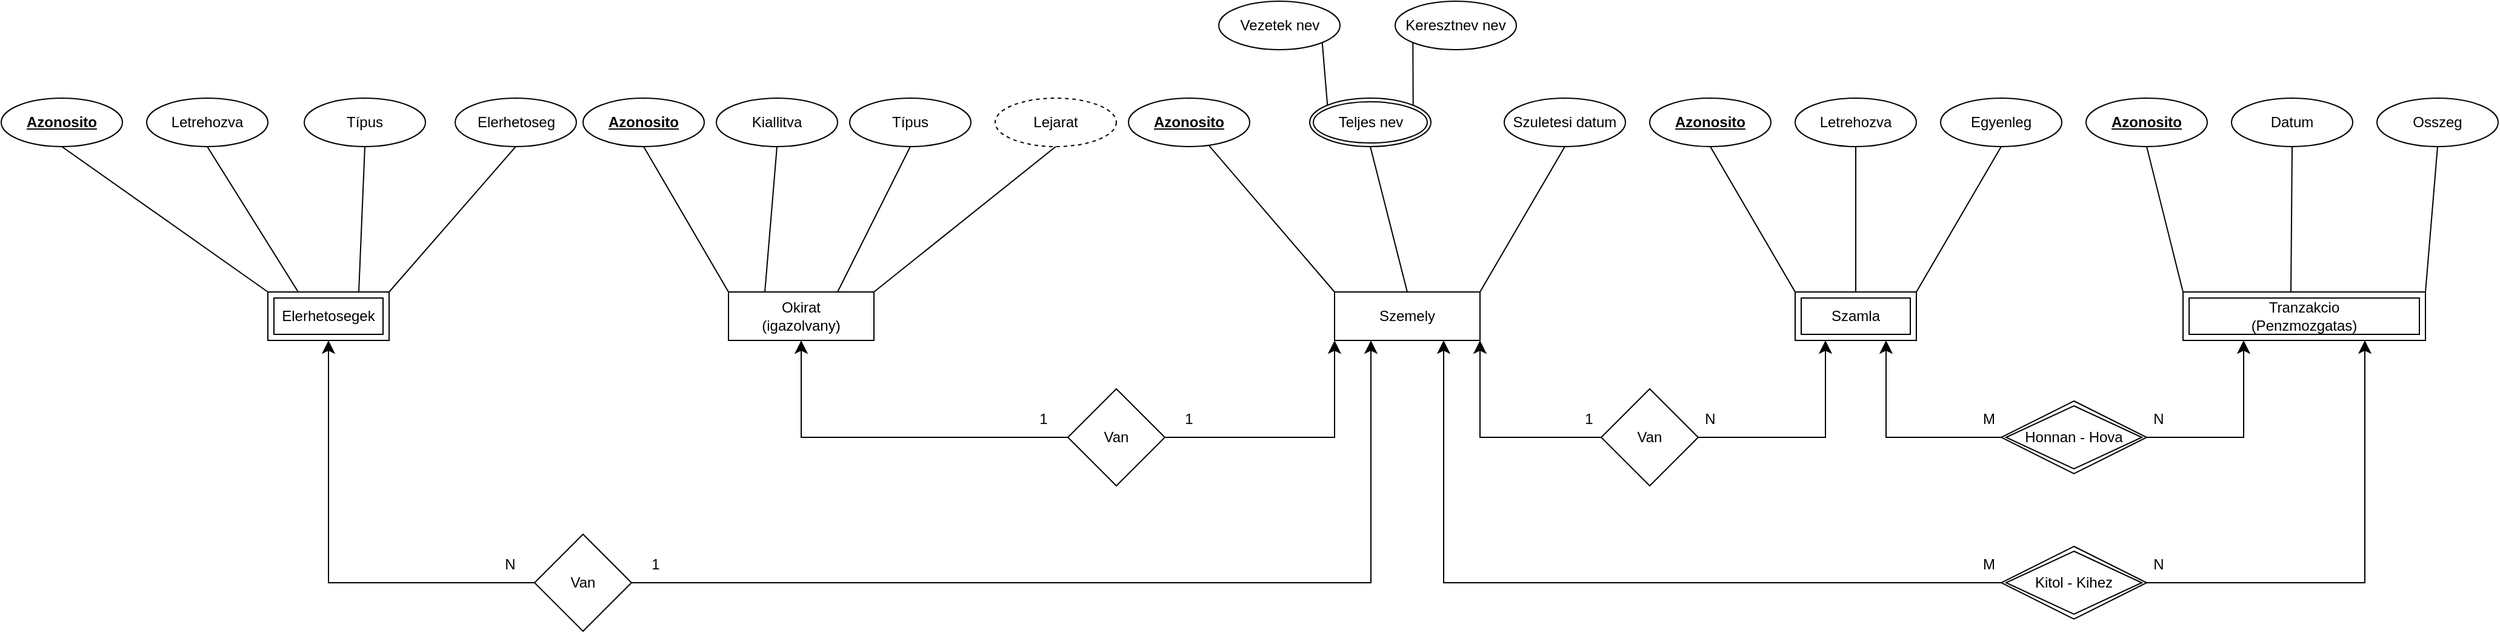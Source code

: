 <mxfile version="22.1.6" type="device">
  <diagram id="ZhcR84m63UL_yrtATr14" name="Page-1">
    <mxGraphModel dx="2474" dy="446" grid="1" gridSize="10" guides="1" tooltips="1" connect="1" arrows="1" fold="1" page="1" pageScale="1" pageWidth="1600" pageHeight="900" background="#ffffff" math="0" shadow="0">
      <root>
        <mxCell id="0" />
        <mxCell id="1" parent="0" />
        <mxCell id="3jbmsUtakSOqrdovEyNH-1" value="Szemely" style="rounded=0;whiteSpace=wrap;html=1;" parent="1" vertex="1">
          <mxGeometry x="180" y="240" width="120" height="40" as="geometry" />
        </mxCell>
        <mxCell id="3jbmsUtakSOqrdovEyNH-2" value="Van" style="rhombus;whiteSpace=wrap;html=1;" parent="1" vertex="1">
          <mxGeometry x="-40" y="320" width="80" height="80" as="geometry" />
        </mxCell>
        <mxCell id="3jbmsUtakSOqrdovEyNH-5" value="Teljes nev" style="ellipse;shape=doubleEllipse;margin=3;whiteSpace=wrap;html=1;align=center;" parent="1" vertex="1">
          <mxGeometry x="159.5" y="80" width="100" height="40" as="geometry" />
        </mxCell>
        <mxCell id="3jbmsUtakSOqrdovEyNH-6" value="&lt;div&gt;Vezetek nev&lt;/div&gt;" style="ellipse;whiteSpace=wrap;html=1;align=center;" parent="1" vertex="1">
          <mxGeometry x="84.5" width="100" height="40" as="geometry" />
        </mxCell>
        <mxCell id="3jbmsUtakSOqrdovEyNH-7" value="&lt;div&gt;Keresztnev nev&lt;/div&gt;" style="ellipse;whiteSpace=wrap;html=1;align=center;" parent="1" vertex="1">
          <mxGeometry x="230" width="100" height="40" as="geometry" />
        </mxCell>
        <mxCell id="3jbmsUtakSOqrdovEyNH-9" value="" style="endArrow=none;html=1;rounded=0;exitX=1;exitY=1;exitDx=0;exitDy=0;entryX=0;entryY=0;entryDx=0;entryDy=0;" parent="1" source="3jbmsUtakSOqrdovEyNH-6" target="3jbmsUtakSOqrdovEyNH-5" edge="1">
          <mxGeometry relative="1" as="geometry">
            <mxPoint x="310" y="170" as="sourcePoint" />
            <mxPoint x="470" y="170" as="targetPoint" />
          </mxGeometry>
        </mxCell>
        <mxCell id="3jbmsUtakSOqrdovEyNH-10" value="" style="endArrow=none;html=1;rounded=0;exitX=1;exitY=0;exitDx=0;exitDy=0;entryX=0;entryY=1;entryDx=0;entryDy=0;" parent="1" source="3jbmsUtakSOqrdovEyNH-5" target="3jbmsUtakSOqrdovEyNH-7" edge="1">
          <mxGeometry relative="1" as="geometry">
            <mxPoint x="560" y="180" as="sourcePoint" />
            <mxPoint x="720" y="180" as="targetPoint" />
          </mxGeometry>
        </mxCell>
        <mxCell id="3jbmsUtakSOqrdovEyNH-11" value="" style="endArrow=none;html=1;rounded=0;exitX=0.5;exitY=1;exitDx=0;exitDy=0;entryX=0.5;entryY=0;entryDx=0;entryDy=0;" parent="1" source="3jbmsUtakSOqrdovEyNH-5" target="3jbmsUtakSOqrdovEyNH-1" edge="1">
          <mxGeometry relative="1" as="geometry">
            <mxPoint x="560" y="180" as="sourcePoint" />
            <mxPoint x="720" y="180" as="targetPoint" />
          </mxGeometry>
        </mxCell>
        <mxCell id="3jbmsUtakSOqrdovEyNH-12" value="&lt;b&gt;&lt;u&gt;Azonosito&lt;/u&gt;&lt;/b&gt;" style="ellipse;whiteSpace=wrap;html=1;align=center;" parent="1" vertex="1">
          <mxGeometry x="10" y="80" width="100" height="40" as="geometry" />
        </mxCell>
        <mxCell id="3jbmsUtakSOqrdovEyNH-14" value="" style="endArrow=none;html=1;rounded=0;exitX=0;exitY=0;exitDx=0;exitDy=0;" parent="1" source="3jbmsUtakSOqrdovEyNH-1" target="3jbmsUtakSOqrdovEyNH-12" edge="1">
          <mxGeometry relative="1" as="geometry">
            <mxPoint x="190" y="230" as="sourcePoint" />
            <mxPoint x="720" y="180" as="targetPoint" />
          </mxGeometry>
        </mxCell>
        <mxCell id="3jbmsUtakSOqrdovEyNH-15" value="Szamla" style="shape=ext;margin=3;double=1;whiteSpace=wrap;html=1;align=center;" parent="1" vertex="1">
          <mxGeometry x="560" y="240" width="100" height="40" as="geometry" />
        </mxCell>
        <mxCell id="3jbmsUtakSOqrdovEyNH-24" value="&lt;div&gt;Szuletesi datum&lt;/div&gt;" style="ellipse;whiteSpace=wrap;html=1;align=center;" parent="1" vertex="1">
          <mxGeometry x="320" y="80" width="100" height="40" as="geometry" />
        </mxCell>
        <mxCell id="3jbmsUtakSOqrdovEyNH-29" value="" style="endArrow=none;html=1;rounded=0;exitX=0.5;exitY=1;exitDx=0;exitDy=0;entryX=1;entryY=0;entryDx=0;entryDy=0;" parent="1" source="3jbmsUtakSOqrdovEyNH-24" target="3jbmsUtakSOqrdovEyNH-1" edge="1">
          <mxGeometry relative="1" as="geometry">
            <mxPoint x="310" y="270" as="sourcePoint" />
            <mxPoint x="390" y="270" as="targetPoint" />
          </mxGeometry>
        </mxCell>
        <mxCell id="3jbmsUtakSOqrdovEyNH-30" value="" style="resizable=0;html=1;whiteSpace=wrap;align=right;verticalAlign=bottom;" parent="3jbmsUtakSOqrdovEyNH-29" connectable="0" vertex="1">
          <mxGeometry x="1" relative="1" as="geometry" />
        </mxCell>
        <mxCell id="3jbmsUtakSOqrdovEyNH-31" value="Van" style="rhombus;whiteSpace=wrap;html=1;" parent="1" vertex="1">
          <mxGeometry x="400" y="320" width="80" height="80" as="geometry" />
        </mxCell>
        <mxCell id="3jbmsUtakSOqrdovEyNH-38" value="&lt;b&gt;&lt;u&gt;Azonosito&lt;/u&gt;&lt;/b&gt;" style="ellipse;whiteSpace=wrap;html=1;align=center;" parent="1" vertex="1">
          <mxGeometry x="-440" y="80" width="100" height="40" as="geometry" />
        </mxCell>
        <mxCell id="3jbmsUtakSOqrdovEyNH-39" value="" style="endArrow=none;html=1;rounded=0;exitX=0;exitY=0;exitDx=0;exitDy=0;entryX=0.5;entryY=1;entryDx=0;entryDy=0;" parent="1" source="3jbmsUtakSOqrdovEyNH-68" target="3jbmsUtakSOqrdovEyNH-38" edge="1">
          <mxGeometry relative="1" as="geometry">
            <mxPoint x="-300.5" y="120" as="sourcePoint" />
            <mxPoint x="-140" y="130" as="targetPoint" />
          </mxGeometry>
        </mxCell>
        <mxCell id="3jbmsUtakSOqrdovEyNH-40" value="Kiallitva" style="ellipse;whiteSpace=wrap;html=1;align=center;" parent="1" vertex="1">
          <mxGeometry x="-330" y="80" width="100" height="40" as="geometry" />
        </mxCell>
        <mxCell id="3jbmsUtakSOqrdovEyNH-41" value="Lejarat" style="ellipse;whiteSpace=wrap;html=1;align=center;dashed=1;" parent="1" vertex="1">
          <mxGeometry x="-100" y="80" width="100" height="40" as="geometry" />
        </mxCell>
        <mxCell id="3jbmsUtakSOqrdovEyNH-44" value="" style="endArrow=none;html=1;rounded=0;exitX=0.25;exitY=0;exitDx=0;exitDy=0;entryX=0.5;entryY=1;entryDx=0;entryDy=0;" parent="1" source="3jbmsUtakSOqrdovEyNH-68" target="3jbmsUtakSOqrdovEyNH-40" edge="1">
          <mxGeometry relative="1" as="geometry">
            <mxPoint x="-300.5" y="160" as="sourcePoint" />
            <mxPoint x="-200" y="325" as="targetPoint" />
          </mxGeometry>
        </mxCell>
        <mxCell id="3jbmsUtakSOqrdovEyNH-45" value="" style="endArrow=none;html=1;rounded=0;exitX=1;exitY=0;exitDx=0;exitDy=0;entryX=0.5;entryY=1;entryDx=0;entryDy=0;" parent="1" source="3jbmsUtakSOqrdovEyNH-68" target="3jbmsUtakSOqrdovEyNH-41" edge="1">
          <mxGeometry relative="1" as="geometry">
            <mxPoint x="-240" y="160" as="sourcePoint" />
            <mxPoint x="-270" y="200" as="targetPoint" />
          </mxGeometry>
        </mxCell>
        <mxCell id="3jbmsUtakSOqrdovEyNH-46" value="Típus" style="ellipse;whiteSpace=wrap;html=1;align=center;" parent="1" vertex="1">
          <mxGeometry x="-220" y="80" width="100" height="40" as="geometry" />
        </mxCell>
        <mxCell id="3jbmsUtakSOqrdovEyNH-47" value="" style="endArrow=none;html=1;rounded=0;exitX=0.75;exitY=0;exitDx=0;exitDy=0;entryX=0.5;entryY=1;entryDx=0;entryDy=0;" parent="1" source="3jbmsUtakSOqrdovEyNH-68" target="3jbmsUtakSOqrdovEyNH-46" edge="1">
          <mxGeometry relative="1" as="geometry">
            <mxPoint x="-250.5" y="120" as="sourcePoint" />
            <mxPoint x="-170" y="110" as="targetPoint" />
          </mxGeometry>
        </mxCell>
        <mxCell id="3jbmsUtakSOqrdovEyNH-49" value="Van" style="rhombus;whiteSpace=wrap;html=1;" parent="1" vertex="1">
          <mxGeometry x="-480" y="440" width="80" height="80" as="geometry" />
        </mxCell>
        <mxCell id="3jbmsUtakSOqrdovEyNH-51" value="Elerhetosegek" style="shape=ext;margin=3;double=1;whiteSpace=wrap;html=1;align=center;" parent="1" vertex="1">
          <mxGeometry x="-700" y="240" width="100" height="40" as="geometry" />
        </mxCell>
        <mxCell id="3jbmsUtakSOqrdovEyNH-54" value="&lt;b&gt;&lt;u&gt;Azonosito&lt;/u&gt;&lt;/b&gt;" style="ellipse;whiteSpace=wrap;html=1;align=center;" parent="1" vertex="1">
          <mxGeometry x="-920" y="80" width="100" height="40" as="geometry" />
        </mxCell>
        <mxCell id="3jbmsUtakSOqrdovEyNH-55" value="" style="endArrow=none;html=1;rounded=0;exitX=0;exitY=0;exitDx=0;exitDy=0;entryX=0.5;entryY=1;entryDx=0;entryDy=0;" parent="1" source="3jbmsUtakSOqrdovEyNH-51" target="3jbmsUtakSOqrdovEyNH-54" edge="1">
          <mxGeometry relative="1" as="geometry">
            <mxPoint x="-354" y="125" as="sourcePoint" />
            <mxPoint x="-460" y="170" as="targetPoint" />
          </mxGeometry>
        </mxCell>
        <mxCell id="3jbmsUtakSOqrdovEyNH-56" value="Letrehozva" style="ellipse;whiteSpace=wrap;html=1;align=center;" parent="1" vertex="1">
          <mxGeometry x="-800" y="80" width="100" height="40" as="geometry" />
        </mxCell>
        <mxCell id="3jbmsUtakSOqrdovEyNH-57" value="Elerhetoseg" style="ellipse;whiteSpace=wrap;html=1;align=center;" parent="1" vertex="1">
          <mxGeometry x="-545.5" y="80" width="100" height="40" as="geometry" />
        </mxCell>
        <mxCell id="3jbmsUtakSOqrdovEyNH-58" value="" style="endArrow=none;html=1;rounded=0;exitX=0.25;exitY=0;exitDx=0;exitDy=0;entryX=0.5;entryY=1;entryDx=0;entryDy=0;" parent="1" source="3jbmsUtakSOqrdovEyNH-51" target="3jbmsUtakSOqrdovEyNH-56" edge="1">
          <mxGeometry relative="1" as="geometry">
            <mxPoint x="-414" y="320" as="sourcePoint" />
            <mxPoint x="-520" y="365" as="targetPoint" />
          </mxGeometry>
        </mxCell>
        <mxCell id="3jbmsUtakSOqrdovEyNH-59" value="" style="endArrow=none;html=1;rounded=0;exitX=1;exitY=0;exitDx=0;exitDy=0;entryX=0.5;entryY=1;entryDx=0;entryDy=0;" parent="1" source="3jbmsUtakSOqrdovEyNH-51" target="3jbmsUtakSOqrdovEyNH-57" edge="1">
          <mxGeometry relative="1" as="geometry">
            <mxPoint x="-560" y="200" as="sourcePoint" />
            <mxPoint x="-590" y="240" as="targetPoint" />
          </mxGeometry>
        </mxCell>
        <mxCell id="3jbmsUtakSOqrdovEyNH-60" value="Típus" style="ellipse;whiteSpace=wrap;html=1;align=center;" parent="1" vertex="1">
          <mxGeometry x="-670" y="80" width="100" height="40" as="geometry" />
        </mxCell>
        <mxCell id="3jbmsUtakSOqrdovEyNH-61" value="" style="endArrow=none;html=1;rounded=0;exitX=0.75;exitY=0;exitDx=0;exitDy=0;entryX=0.5;entryY=1;entryDx=0;entryDy=0;" parent="1" source="3jbmsUtakSOqrdovEyNH-51" target="3jbmsUtakSOqrdovEyNH-60" edge="1">
          <mxGeometry relative="1" as="geometry">
            <mxPoint x="-440" y="190" as="sourcePoint" />
            <mxPoint x="-490" y="150" as="targetPoint" />
          </mxGeometry>
        </mxCell>
        <mxCell id="3jbmsUtakSOqrdovEyNH-68" value="&lt;div&gt;Okirat&lt;/div&gt;&lt;div&gt;(igazolvany)&lt;br&gt;&lt;/div&gt;" style="rounded=0;whiteSpace=wrap;html=1;" parent="1" vertex="1">
          <mxGeometry x="-320" y="240" width="120" height="40" as="geometry" />
        </mxCell>
        <mxCell id="3jbmsUtakSOqrdovEyNH-69" value="&lt;div&gt;Tranzakcio&lt;/div&gt;&lt;div&gt;(Penzmozgatas)&lt;br&gt;&lt;/div&gt;" style="shape=ext;margin=3;double=1;whiteSpace=wrap;html=1;align=center;" parent="1" vertex="1">
          <mxGeometry x="880" y="240" width="200" height="40" as="geometry" />
        </mxCell>
        <mxCell id="3jbmsUtakSOqrdovEyNH-83" value="&lt;b&gt;&lt;u&gt;Azonosito&lt;/u&gt;&lt;/b&gt;" style="ellipse;whiteSpace=wrap;html=1;align=center;" parent="1" vertex="1">
          <mxGeometry x="800" y="80" width="100" height="40" as="geometry" />
        </mxCell>
        <mxCell id="3jbmsUtakSOqrdovEyNH-84" value="" style="endArrow=none;html=1;rounded=0;exitX=0.5;exitY=1;exitDx=0;exitDy=0;entryX=0;entryY=0;entryDx=0;entryDy=0;" parent="1" source="3jbmsUtakSOqrdovEyNH-83" target="3jbmsUtakSOqrdovEyNH-69" edge="1">
          <mxGeometry relative="1" as="geometry">
            <mxPoint x="370" y="710" as="sourcePoint" />
            <mxPoint x="440" y="670" as="targetPoint" />
          </mxGeometry>
        </mxCell>
        <mxCell id="3jbmsUtakSOqrdovEyNH-87" value="Datum" style="ellipse;whiteSpace=wrap;html=1;align=center;" parent="1" vertex="1">
          <mxGeometry x="920" y="80" width="100" height="40" as="geometry" />
        </mxCell>
        <mxCell id="3jbmsUtakSOqrdovEyNH-91" value="" style="endArrow=none;html=1;rounded=0;exitX=0.5;exitY=1;exitDx=0;exitDy=0;entryX=0.445;entryY=0;entryDx=0;entryDy=0;entryPerimeter=0;" parent="1" source="3jbmsUtakSOqrdovEyNH-87" target="3jbmsUtakSOqrdovEyNH-69" edge="1">
          <mxGeometry relative="1" as="geometry">
            <mxPoint x="580" y="730" as="sourcePoint" />
            <mxPoint x="550" y="650" as="targetPoint" />
          </mxGeometry>
        </mxCell>
        <mxCell id="3jbmsUtakSOqrdovEyNH-95" value="Kitol - Kihez" style="shape=rhombus;double=1;perimeter=rhombusPerimeter;whiteSpace=wrap;html=1;align=center;" parent="1" vertex="1">
          <mxGeometry x="730" y="450" width="120" height="60" as="geometry" />
        </mxCell>
        <mxCell id="3jbmsUtakSOqrdovEyNH-97" value="Honnan - Hova" style="shape=rhombus;double=1;perimeter=rhombusPerimeter;whiteSpace=wrap;html=1;align=center;" parent="1" vertex="1">
          <mxGeometry x="730" y="330" width="120" height="60" as="geometry" />
        </mxCell>
        <mxCell id="nA2mqKcWVyRxWZkpUI0n-1" value="&lt;b&gt;&lt;u&gt;Azonosito&lt;/u&gt;&lt;/b&gt;" style="ellipse;whiteSpace=wrap;html=1;align=center;" parent="1" vertex="1">
          <mxGeometry x="440" y="80" width="100" height="40" as="geometry" />
        </mxCell>
        <mxCell id="nA2mqKcWVyRxWZkpUI0n-2" value="Letrehozva" style="ellipse;whiteSpace=wrap;html=1;align=center;" parent="1" vertex="1">
          <mxGeometry x="560" y="80" width="100" height="40" as="geometry" />
        </mxCell>
        <mxCell id="nA2mqKcWVyRxWZkpUI0n-4" value="Egyenleg" style="ellipse;whiteSpace=wrap;html=1;align=center;" parent="1" vertex="1">
          <mxGeometry x="680" y="80" width="100" height="40" as="geometry" />
        </mxCell>
        <mxCell id="nA2mqKcWVyRxWZkpUI0n-5" value="" style="endArrow=none;html=1;rounded=0;exitX=0.5;exitY=1;exitDx=0;exitDy=0;entryX=0;entryY=0;entryDx=0;entryDy=0;" parent="1" source="nA2mqKcWVyRxWZkpUI0n-1" target="3jbmsUtakSOqrdovEyNH-15" edge="1">
          <mxGeometry relative="1" as="geometry">
            <mxPoint x="700" y="340" as="sourcePoint" />
            <mxPoint x="630" y="434" as="targetPoint" />
          </mxGeometry>
        </mxCell>
        <mxCell id="nA2mqKcWVyRxWZkpUI0n-6" value="" style="endArrow=none;html=1;rounded=0;exitX=0.5;exitY=1;exitDx=0;exitDy=0;entryX=0.5;entryY=0;entryDx=0;entryDy=0;" parent="1" source="nA2mqKcWVyRxWZkpUI0n-2" target="3jbmsUtakSOqrdovEyNH-15" edge="1">
          <mxGeometry relative="1" as="geometry">
            <mxPoint x="730" y="310" as="sourcePoint" />
            <mxPoint x="655" y="320" as="targetPoint" />
          </mxGeometry>
        </mxCell>
        <mxCell id="nA2mqKcWVyRxWZkpUI0n-8" value="" style="endArrow=none;html=1;rounded=0;exitX=0.5;exitY=1;exitDx=0;exitDy=0;entryX=1;entryY=0;entryDx=0;entryDy=0;" parent="1" source="nA2mqKcWVyRxWZkpUI0n-4" target="3jbmsUtakSOqrdovEyNH-15" edge="1">
          <mxGeometry relative="1" as="geometry">
            <mxPoint x="705" y="460" as="sourcePoint" />
            <mxPoint x="630" y="430" as="targetPoint" />
          </mxGeometry>
        </mxCell>
        <mxCell id="swxgn1POPDVMR8X_cBkS-1" value="Osszeg" style="ellipse;whiteSpace=wrap;html=1;align=center;" parent="1" vertex="1">
          <mxGeometry x="1040" y="80" width="100" height="40" as="geometry" />
        </mxCell>
        <mxCell id="swxgn1POPDVMR8X_cBkS-2" value="" style="endArrow=none;html=1;rounded=0;entryX=1;entryY=0;entryDx=0;entryDy=0;" parent="1" target="3jbmsUtakSOqrdovEyNH-69" edge="1">
          <mxGeometry relative="1" as="geometry">
            <mxPoint x="1090" y="120" as="sourcePoint" />
            <mxPoint x="570" y="650" as="targetPoint" />
          </mxGeometry>
        </mxCell>
        <mxCell id="MYTNPTFV9egZMzs-0tR_-19" value="N" style="text;html=1;strokeColor=none;fillColor=none;align=center;verticalAlign=middle;whiteSpace=wrap;rounded=0;" parent="1" vertex="1">
          <mxGeometry x="-530" y="450" width="60" height="30" as="geometry" />
        </mxCell>
        <mxCell id="MYTNPTFV9egZMzs-0tR_-20" value="1" style="text;html=1;strokeColor=none;fillColor=none;align=center;verticalAlign=middle;whiteSpace=wrap;rounded=0;" parent="1" vertex="1">
          <mxGeometry x="-410" y="450" width="60" height="30" as="geometry" />
        </mxCell>
        <mxCell id="MYTNPTFV9egZMzs-0tR_-21" value="1" style="text;html=1;strokeColor=none;fillColor=none;align=center;verticalAlign=middle;whiteSpace=wrap;rounded=0;" parent="1" vertex="1">
          <mxGeometry x="-90" y="330" width="60" height="30" as="geometry" />
        </mxCell>
        <mxCell id="MYTNPTFV9egZMzs-0tR_-22" value="1" style="text;html=1;strokeColor=none;fillColor=none;align=center;verticalAlign=middle;whiteSpace=wrap;rounded=0;" parent="1" vertex="1">
          <mxGeometry x="30" y="330" width="60" height="30" as="geometry" />
        </mxCell>
        <mxCell id="MYTNPTFV9egZMzs-0tR_-23" value="1" style="text;html=1;strokeColor=none;fillColor=none;align=center;verticalAlign=middle;whiteSpace=wrap;rounded=0;" parent="1" vertex="1">
          <mxGeometry x="360" y="330" width="60" height="30" as="geometry" />
        </mxCell>
        <mxCell id="MYTNPTFV9egZMzs-0tR_-24" value="N" style="text;html=1;strokeColor=none;fillColor=none;align=center;verticalAlign=middle;whiteSpace=wrap;rounded=0;" parent="1" vertex="1">
          <mxGeometry x="460" y="330" width="60" height="30" as="geometry" />
        </mxCell>
        <mxCell id="MYTNPTFV9egZMzs-0tR_-25" value="M" style="text;html=1;strokeColor=none;fillColor=none;align=center;verticalAlign=middle;whiteSpace=wrap;rounded=0;" parent="1" vertex="1">
          <mxGeometry x="690" y="450" width="60" height="30" as="geometry" />
        </mxCell>
        <mxCell id="MYTNPTFV9egZMzs-0tR_-26" value="N" style="text;html=1;strokeColor=none;fillColor=none;align=center;verticalAlign=middle;whiteSpace=wrap;rounded=0;" parent="1" vertex="1">
          <mxGeometry x="830" y="450" width="60" height="30" as="geometry" />
        </mxCell>
        <mxCell id="MYTNPTFV9egZMzs-0tR_-27" value="N" style="text;html=1;strokeColor=none;fillColor=none;align=center;verticalAlign=middle;whiteSpace=wrap;rounded=0;" parent="1" vertex="1">
          <mxGeometry x="830" y="330" width="60" height="30" as="geometry" />
        </mxCell>
        <mxCell id="MYTNPTFV9egZMzs-0tR_-28" value="M" style="text;html=1;strokeColor=none;fillColor=none;align=center;verticalAlign=middle;whiteSpace=wrap;rounded=0;" parent="1" vertex="1">
          <mxGeometry x="690" y="330" width="60" height="30" as="geometry" />
        </mxCell>
        <mxCell id="gt_sZjT1VxLnNtB9BPc--2" value="" style="edgeStyle=segmentEdgeStyle;endArrow=classic;html=1;curved=0;rounded=0;endSize=8;startSize=8;entryX=0.25;entryY=1;entryDx=0;entryDy=0;exitX=1;exitY=0.5;exitDx=0;exitDy=0;" edge="1" parent="1" source="3jbmsUtakSOqrdovEyNH-31" target="3jbmsUtakSOqrdovEyNH-15">
          <mxGeometry width="50" height="50" relative="1" as="geometry">
            <mxPoint x="530" y="390" as="sourcePoint" />
            <mxPoint x="510" y="310" as="targetPoint" />
          </mxGeometry>
        </mxCell>
        <mxCell id="gt_sZjT1VxLnNtB9BPc--3" value="" style="edgeStyle=segmentEdgeStyle;endArrow=classic;html=1;curved=0;rounded=0;endSize=8;startSize=8;entryX=0.75;entryY=1;entryDx=0;entryDy=0;exitX=0;exitY=0.5;exitDx=0;exitDy=0;" edge="1" parent="1" source="3jbmsUtakSOqrdovEyNH-97" target="3jbmsUtakSOqrdovEyNH-15">
          <mxGeometry width="50" height="50" relative="1" as="geometry">
            <mxPoint x="460" y="360" as="sourcePoint" />
            <mxPoint x="510" y="310" as="targetPoint" />
          </mxGeometry>
        </mxCell>
        <mxCell id="gt_sZjT1VxLnNtB9BPc--4" value="" style="edgeStyle=segmentEdgeStyle;endArrow=classic;html=1;curved=0;rounded=0;endSize=8;startSize=8;entryX=0.25;entryY=1;entryDx=0;entryDy=0;exitX=1;exitY=0.5;exitDx=0;exitDy=0;" edge="1" parent="1" source="3jbmsUtakSOqrdovEyNH-97" target="3jbmsUtakSOqrdovEyNH-69">
          <mxGeometry width="50" height="50" relative="1" as="geometry">
            <mxPoint x="870" y="400" as="sourcePoint" />
            <mxPoint x="975" y="320" as="targetPoint" />
          </mxGeometry>
        </mxCell>
        <mxCell id="gt_sZjT1VxLnNtB9BPc--5" value="" style="edgeStyle=segmentEdgeStyle;endArrow=classic;html=1;curved=0;rounded=0;endSize=8;startSize=8;entryX=0.75;entryY=1;entryDx=0;entryDy=0;exitX=1;exitY=0.5;exitDx=0;exitDy=0;" edge="1" parent="1" source="3jbmsUtakSOqrdovEyNH-95" target="3jbmsUtakSOqrdovEyNH-69">
          <mxGeometry width="50" height="50" relative="1" as="geometry">
            <mxPoint x="960" y="460" as="sourcePoint" />
            <mxPoint x="1040" y="380" as="targetPoint" />
          </mxGeometry>
        </mxCell>
        <mxCell id="gt_sZjT1VxLnNtB9BPc--6" value="" style="edgeStyle=segmentEdgeStyle;endArrow=classic;html=1;curved=0;rounded=0;endSize=8;startSize=8;entryX=1;entryY=1;entryDx=0;entryDy=0;exitX=0;exitY=0.5;exitDx=0;exitDy=0;" edge="1" parent="1" source="3jbmsUtakSOqrdovEyNH-31" target="3jbmsUtakSOqrdovEyNH-1">
          <mxGeometry width="50" height="50" relative="1" as="geometry">
            <mxPoint x="260" y="360" as="sourcePoint" />
            <mxPoint x="310" y="310" as="targetPoint" />
          </mxGeometry>
        </mxCell>
        <mxCell id="gt_sZjT1VxLnNtB9BPc--7" value="" style="edgeStyle=segmentEdgeStyle;endArrow=classic;html=1;curved=0;rounded=0;endSize=8;startSize=8;entryX=0.75;entryY=1;entryDx=0;entryDy=0;exitX=0;exitY=0.5;exitDx=0;exitDy=0;" edge="1" parent="1" source="3jbmsUtakSOqrdovEyNH-95" target="3jbmsUtakSOqrdovEyNH-1">
          <mxGeometry width="50" height="50" relative="1" as="geometry">
            <mxPoint x="410" y="370" as="sourcePoint" />
            <mxPoint x="310" y="290" as="targetPoint" />
          </mxGeometry>
        </mxCell>
        <mxCell id="gt_sZjT1VxLnNtB9BPc--8" value="" style="edgeStyle=segmentEdgeStyle;endArrow=classic;html=1;curved=0;rounded=0;endSize=8;startSize=8;entryX=0;entryY=1;entryDx=0;entryDy=0;exitX=1;exitY=0.5;exitDx=0;exitDy=0;" edge="1" parent="1" source="3jbmsUtakSOqrdovEyNH-2" target="3jbmsUtakSOqrdovEyNH-1">
          <mxGeometry width="50" height="50" relative="1" as="geometry">
            <mxPoint x="109.5" y="380" as="sourcePoint" />
            <mxPoint x="159.5" y="330" as="targetPoint" />
          </mxGeometry>
        </mxCell>
        <mxCell id="gt_sZjT1VxLnNtB9BPc--9" value="" style="edgeStyle=segmentEdgeStyle;endArrow=classic;html=1;curved=0;rounded=0;endSize=8;startSize=8;entryX=0.25;entryY=1;entryDx=0;entryDy=0;exitX=1;exitY=0.5;exitDx=0;exitDy=0;" edge="1" parent="1" source="3jbmsUtakSOqrdovEyNH-49" target="3jbmsUtakSOqrdovEyNH-1">
          <mxGeometry width="50" height="50" relative="1" as="geometry">
            <mxPoint x="159.5" y="420" as="sourcePoint" />
            <mxPoint x="209.5" y="370" as="targetPoint" />
          </mxGeometry>
        </mxCell>
        <mxCell id="gt_sZjT1VxLnNtB9BPc--10" value="" style="edgeStyle=segmentEdgeStyle;endArrow=classic;html=1;curved=0;rounded=0;endSize=8;startSize=8;exitX=0;exitY=0.5;exitDx=0;exitDy=0;entryX=0.5;entryY=1;entryDx=0;entryDy=0;" edge="1" parent="1" source="3jbmsUtakSOqrdovEyNH-2" target="3jbmsUtakSOqrdovEyNH-68">
          <mxGeometry width="50" height="50" relative="1" as="geometry">
            <mxPoint x="-230" y="360" as="sourcePoint" />
            <mxPoint x="-180" y="310" as="targetPoint" />
          </mxGeometry>
        </mxCell>
        <mxCell id="gt_sZjT1VxLnNtB9BPc--11" value="" style="edgeStyle=segmentEdgeStyle;endArrow=classic;html=1;curved=0;rounded=0;endSize=8;startSize=8;exitX=0;exitY=0.5;exitDx=0;exitDy=0;entryX=0.5;entryY=1;entryDx=0;entryDy=0;" edge="1" parent="1" source="3jbmsUtakSOqrdovEyNH-49" target="3jbmsUtakSOqrdovEyNH-51">
          <mxGeometry width="50" height="50" relative="1" as="geometry">
            <mxPoint x="-440" y="420" as="sourcePoint" />
            <mxPoint x="-660" y="340" as="targetPoint" />
          </mxGeometry>
        </mxCell>
      </root>
    </mxGraphModel>
  </diagram>
</mxfile>

